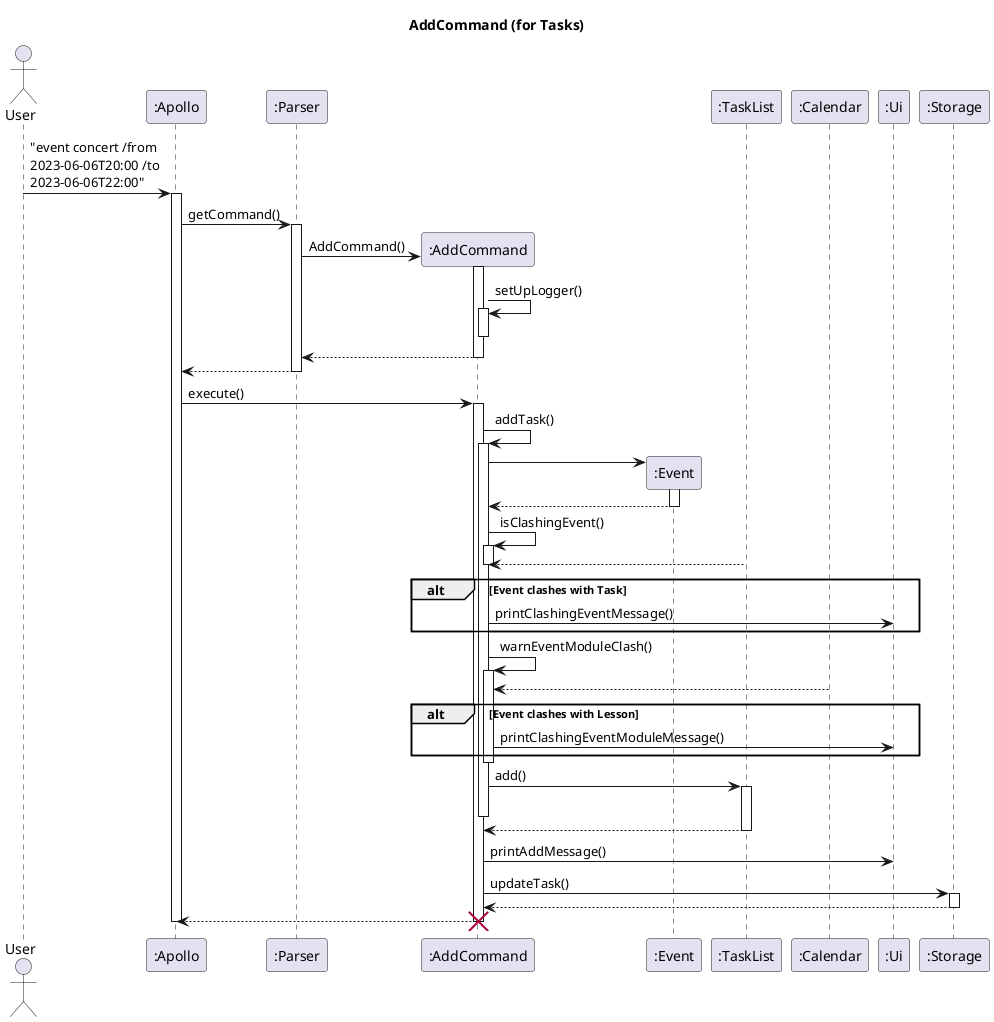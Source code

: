 @startuml
'https://plantuml.com/sequence-diagram

skinparam maxMessageSize 150

title AddCommand (for Tasks)

actor User
participant ":Apollo" as Apollo
participant ":Parser" as Parser
participant ":AddCommand" as add
participant ":Event" as Event
participant ":TaskList" as TaskList
participant ":Calendar" as Calendar
participant ":Ui" as Ui
participant ":Storage" as Storage

User -> Apollo : "event concert /from 2023-06-06T20:00 /to 2023-06-06T22:00"
activate Apollo
Apollo -> Parser : getCommand()
activate Parser
Parser -> add** : AddCommand()
add++
add -> add ++ : setUpLogger()
add--
return
return

Apollo -> add : execute()
activate add
add -> add++ : addTask()
add -> Event**
Event++
return
add -> add++ : isClashingEvent()
TaskList --> add
add--
alt Event clashes with Task
add -> Ui : printClashingEventMessage()
end
add -> add++ : warnEventModuleClash()
Calendar --> add
alt Event clashes with Lesson
add -> Ui : printClashingEventModuleMessage()
end
add--
add -> TaskList++ : add()
add--
add <-- TaskList--

add -> Ui : printAddMessage()
add -> Storage ++ : updateTask()
return
return
destroy add
Apollo--
@enduml